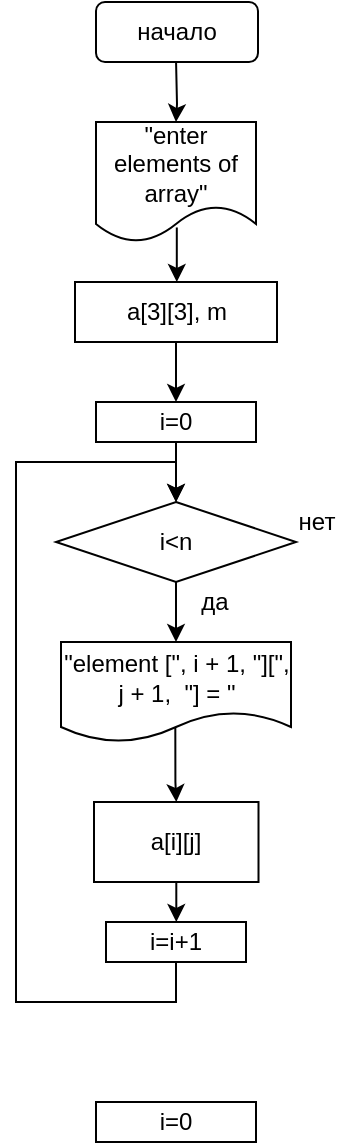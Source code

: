 <mxfile version="15.7.4" type="github"><diagram id="aShKJb1EcJVqntHxSxEi" name="Page-1"><mxGraphModel dx="-414" dy="681" grid="1" gridSize="10" guides="1" tooltips="1" connect="1" arrows="1" fold="1" page="1" pageScale="1" pageWidth="827" pageHeight="1169" math="0" shadow="0"><root><mxCell id="0"/><mxCell id="1" parent="0"/><mxCell id="8L_f6q-vc3C_Bcib5PFj-7" value="" style="edgeStyle=orthogonalEdgeStyle;rounded=0;orthogonalLoop=1;jettySize=auto;html=1;" edge="1" parent="1" source="8L_f6q-vc3C_Bcib5PFj-8" target="8L_f6q-vc3C_Bcib5PFj-11"><mxGeometry relative="1" as="geometry"/></mxCell><mxCell id="8L_f6q-vc3C_Bcib5PFj-8" value="i=0" style="whiteSpace=wrap;html=1;rounded=0;" vertex="1" parent="1"><mxGeometry x="1131" y="290" width="80" height="20" as="geometry"/></mxCell><mxCell id="8L_f6q-vc3C_Bcib5PFj-33" value="" style="edgeStyle=orthogonalEdgeStyle;rounded=0;orthogonalLoop=1;jettySize=auto;html=1;" edge="1" parent="1" source="8L_f6q-vc3C_Bcib5PFj-11" target="8L_f6q-vc3C_Bcib5PFj-32"><mxGeometry relative="1" as="geometry"/></mxCell><mxCell id="8L_f6q-vc3C_Bcib5PFj-11" value="i&amp;lt;n" style="rhombus;whiteSpace=wrap;html=1;rounded=0;" vertex="1" parent="1"><mxGeometry x="1111" y="340" width="120" height="40" as="geometry"/></mxCell><mxCell id="8L_f6q-vc3C_Bcib5PFj-13" value="" style="edgeStyle=orthogonalEdgeStyle;rounded=0;orthogonalLoop=1;jettySize=auto;html=1;entryX=0.5;entryY=0;entryDx=0;entryDy=0;startArrow=none;exitX=0.5;exitY=1;exitDx=0;exitDy=0;" edge="1" parent="1" source="8L_f6q-vc3C_Bcib5PFj-18" target="8L_f6q-vc3C_Bcib5PFj-11"><mxGeometry relative="1" as="geometry"><mxPoint x="1191" y="320" as="targetPoint"/><Array as="points"><mxPoint x="1171" y="590"/><mxPoint x="1091" y="590"/><mxPoint x="1091" y="320"/><mxPoint x="1171" y="320"/></Array><mxPoint x="1166" y="550" as="sourcePoint"/></mxGeometry></mxCell><mxCell id="8L_f6q-vc3C_Bcib5PFj-16" value="нет" style="text;html=1;align=center;verticalAlign=middle;resizable=0;points=[];autosize=1;strokeColor=none;fillColor=none;" vertex="1" parent="1"><mxGeometry x="1221" y="340" width="40" height="20" as="geometry"/></mxCell><mxCell id="8L_f6q-vc3C_Bcib5PFj-17" value="i=0" style="whiteSpace=wrap;html=1;rounded=0;" vertex="1" parent="1"><mxGeometry x="1131" y="640" width="80" height="20" as="geometry"/></mxCell><mxCell id="8L_f6q-vc3C_Bcib5PFj-18" value="i=i+1" style="rounded=0;whiteSpace=wrap;html=1;" vertex="1" parent="1"><mxGeometry x="1136" y="550" width="70" height="20" as="geometry"/></mxCell><mxCell id="8L_f6q-vc3C_Bcib5PFj-27" value="" style="edgeStyle=orthogonalEdgeStyle;rounded=0;orthogonalLoop=1;jettySize=auto;html=1;" edge="1" parent="1" target="8L_f6q-vc3C_Bcib5PFj-26"><mxGeometry relative="1" as="geometry"><mxPoint x="1171.029" y="120" as="sourcePoint"/></mxGeometry></mxCell><mxCell id="8L_f6q-vc3C_Bcib5PFj-29" value="" style="edgeStyle=orthogonalEdgeStyle;rounded=0;orthogonalLoop=1;jettySize=auto;html=1;exitX=0.505;exitY=0.879;exitDx=0;exitDy=0;exitPerimeter=0;" edge="1" parent="1" source="8L_f6q-vc3C_Bcib5PFj-26" target="8L_f6q-vc3C_Bcib5PFj-28"><mxGeometry relative="1" as="geometry"/></mxCell><mxCell id="8L_f6q-vc3C_Bcib5PFj-26" value="&quot;enter elements of array&quot;" style="shape=document;whiteSpace=wrap;html=1;boundedLbl=1;" vertex="1" parent="1"><mxGeometry x="1131" y="150" width="80" height="60" as="geometry"/></mxCell><mxCell id="8L_f6q-vc3C_Bcib5PFj-30" value="" style="edgeStyle=orthogonalEdgeStyle;rounded=0;orthogonalLoop=1;jettySize=auto;html=1;entryX=0.5;entryY=0;entryDx=0;entryDy=0;" edge="1" parent="1" source="8L_f6q-vc3C_Bcib5PFj-28" target="8L_f6q-vc3C_Bcib5PFj-8"><mxGeometry relative="1" as="geometry"/></mxCell><mxCell id="8L_f6q-vc3C_Bcib5PFj-28" value="a[3][3], m" style="whiteSpace=wrap;html=1;" vertex="1" parent="1"><mxGeometry x="1120.5" y="230" width="101" height="30" as="geometry"/></mxCell><mxCell id="8L_f6q-vc3C_Bcib5PFj-31" value="начало" style="rounded=1;whiteSpace=wrap;html=1;" vertex="1" parent="1"><mxGeometry x="1131" y="90" width="81" height="30" as="geometry"/></mxCell><mxCell id="8L_f6q-vc3C_Bcib5PFj-35" value="" style="edgeStyle=orthogonalEdgeStyle;rounded=0;orthogonalLoop=1;jettySize=auto;html=1;exitX=0.497;exitY=0.836;exitDx=0;exitDy=0;exitPerimeter=0;" edge="1" parent="1" source="8L_f6q-vc3C_Bcib5PFj-32" target="8L_f6q-vc3C_Bcib5PFj-34"><mxGeometry relative="1" as="geometry"/></mxCell><mxCell id="8L_f6q-vc3C_Bcib5PFj-32" value="&quot;element [&quot;, i + 1, &quot;][&quot;, j + 1,&amp;nbsp; &quot;] = &quot;" style="shape=document;whiteSpace=wrap;html=1;boundedLbl=1;" vertex="1" parent="1"><mxGeometry x="1113.5" y="410" width="115" height="50" as="geometry"/></mxCell><mxCell id="8L_f6q-vc3C_Bcib5PFj-36" value="" style="edgeStyle=orthogonalEdgeStyle;rounded=0;orthogonalLoop=1;jettySize=auto;html=1;" edge="1" parent="1" source="8L_f6q-vc3C_Bcib5PFj-34"><mxGeometry relative="1" as="geometry"><mxPoint x="1171" y="550" as="targetPoint"/></mxGeometry></mxCell><mxCell id="8L_f6q-vc3C_Bcib5PFj-34" value="a[i][j]" style="whiteSpace=wrap;html=1;" vertex="1" parent="1"><mxGeometry x="1130" y="490" width="82.25" height="40" as="geometry"/></mxCell><mxCell id="8L_f6q-vc3C_Bcib5PFj-38" value="да" style="text;html=1;align=center;verticalAlign=middle;resizable=0;points=[];autosize=1;strokeColor=none;fillColor=none;" vertex="1" parent="1"><mxGeometry x="1175" y="380" width="30" height="20" as="geometry"/></mxCell></root></mxGraphModel></diagram></mxfile>